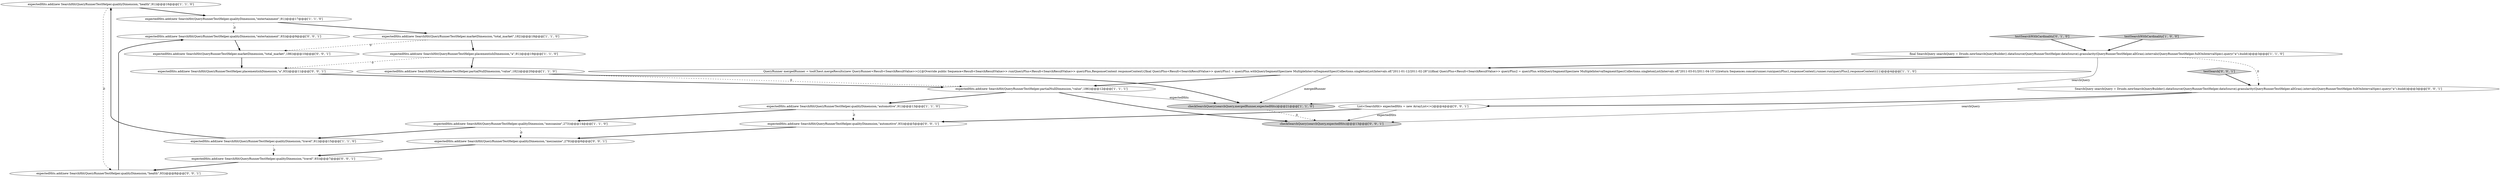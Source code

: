 digraph {
9 [style = filled, label = "expectedHits.add(new SearchHit(QueryRunnerTestHelper.qualityDimension,\"health\",91))@@@16@@@['1', '1', '0']", fillcolor = white, shape = ellipse image = "AAA0AAABBB1BBB"];
11 [style = filled, label = "expectedHits.add(new SearchHit(QueryRunnerTestHelper.placementishDimension,\"a\",91))@@@19@@@['1', '1', '0']", fillcolor = white, shape = ellipse image = "AAA0AAABBB1BBB"];
4 [style = filled, label = "QueryRunner mergedRunner = toolChest.mergeResults(new QueryRunner<Result<SearchResultValue>>(){@Override public Sequence<Result<SearchResultValue>> run(QueryPlus<Result<SearchResultValue>> queryPlus,ResponseContext responseContext){final QueryPlus<Result<SearchResultValue>> queryPlus1 = queryPlus.withQuerySegmentSpec(new MultipleIntervalSegmentSpec(Collections.singletonList(Intervals.of(\"2011-01-12/2011-02-28\"))))final QueryPlus<Result<SearchResultValue>> queryPlus2 = queryPlus.withQuerySegmentSpec(new MultipleIntervalSegmentSpec(Collections.singletonList(Intervals.of(\"2011-03-01/2011-04-15\"))))return Sequences.concat(runner.run(queryPlus1,responseContext),runner.run(queryPlus2,responseContext))}})@@@4@@@['1', '1', '0']", fillcolor = white, shape = ellipse image = "AAA0AAABBB1BBB"];
15 [style = filled, label = "expectedHits.add(new SearchHit(QueryRunnerTestHelper.qualityDimension,\"automotive\",93))@@@5@@@['0', '0', '1']", fillcolor = white, shape = ellipse image = "AAA0AAABBB3BBB"];
5 [style = filled, label = "expectedHits.add(new SearchHit(QueryRunnerTestHelper.partialNullDimension,\"value\",186))@@@12@@@['1', '1', '1']", fillcolor = white, shape = ellipse image = "AAA0AAABBB1BBB"];
21 [style = filled, label = "expectedHits.add(new SearchHit(QueryRunnerTestHelper.qualityDimension,\"mezzanine\",279))@@@6@@@['0', '0', '1']", fillcolor = white, shape = ellipse image = "AAA0AAABBB3BBB"];
8 [style = filled, label = "expectedHits.add(new SearchHit(QueryRunnerTestHelper.qualityDimension,\"travel\",91))@@@15@@@['1', '1', '0']", fillcolor = white, shape = ellipse image = "AAA0AAABBB1BBB"];
7 [style = filled, label = "final SearchQuery searchQuery = Druids.newSearchQueryBuilder().dataSource(QueryRunnerTestHelper.dataSource).granularity(QueryRunnerTestHelper.allGran).intervals(QueryRunnerTestHelper.fullOnIntervalSpec).query(\"a\").build()@@@3@@@['1', '1', '0']", fillcolor = white, shape = ellipse image = "AAA0AAABBB1BBB"];
13 [style = filled, label = "testSearchWithCardinality['0', '1', '0']", fillcolor = lightgray, shape = diamond image = "AAA0AAABBB2BBB"];
12 [style = filled, label = "checkSearchQuery(searchQuery,mergedRunner,expectedHits)@@@21@@@['1', '1', '0']", fillcolor = lightgray, shape = ellipse image = "AAA0AAABBB1BBB"];
19 [style = filled, label = "expectedHits.add(new SearchHit(QueryRunnerTestHelper.placementishDimension,\"a\",93))@@@11@@@['0', '0', '1']", fillcolor = white, shape = ellipse image = "AAA0AAABBB3BBB"];
6 [style = filled, label = "testSearchWithCardinality['1', '0', '0']", fillcolor = lightgray, shape = diamond image = "AAA0AAABBB1BBB"];
18 [style = filled, label = "checkSearchQuery(searchQuery,expectedHits)@@@13@@@['0', '0', '1']", fillcolor = lightgray, shape = ellipse image = "AAA0AAABBB3BBB"];
16 [style = filled, label = "expectedHits.add(new SearchHit(QueryRunnerTestHelper.qualityDimension,\"entertainment\",93))@@@9@@@['0', '0', '1']", fillcolor = white, shape = ellipse image = "AAA0AAABBB3BBB"];
23 [style = filled, label = "testSearch['0', '0', '1']", fillcolor = lightgray, shape = diamond image = "AAA0AAABBB3BBB"];
0 [style = filled, label = "expectedHits.add(new SearchHit(QueryRunnerTestHelper.marketDimension,\"total_market\",182))@@@18@@@['1', '1', '0']", fillcolor = white, shape = ellipse image = "AAA0AAABBB1BBB"];
1 [style = filled, label = "expectedHits.add(new SearchHit(QueryRunnerTestHelper.partialNullDimension,\"value\",182))@@@20@@@['1', '1', '0']", fillcolor = white, shape = ellipse image = "AAA0AAABBB1BBB"];
22 [style = filled, label = "expectedHits.add(new SearchHit(QueryRunnerTestHelper.qualityDimension,\"travel\",93))@@@7@@@['0', '0', '1']", fillcolor = white, shape = ellipse image = "AAA0AAABBB3BBB"];
3 [style = filled, label = "expectedHits.add(new SearchHit(QueryRunnerTestHelper.qualityDimension,\"automotive\",91))@@@13@@@['1', '1', '0']", fillcolor = white, shape = ellipse image = "AAA0AAABBB1BBB"];
10 [style = filled, label = "expectedHits.add(new SearchHit(QueryRunnerTestHelper.qualityDimension,\"entertainment\",91))@@@17@@@['1', '1', '0']", fillcolor = white, shape = ellipse image = "AAA0AAABBB1BBB"];
24 [style = filled, label = "expectedHits.add(new SearchHit(QueryRunnerTestHelper.marketDimension,\"total_market\",186))@@@10@@@['0', '0', '1']", fillcolor = white, shape = ellipse image = "AAA0AAABBB3BBB"];
14 [style = filled, label = "SearchQuery searchQuery = Druids.newSearchQueryBuilder().dataSource(QueryRunnerTestHelper.dataSource).granularity(QueryRunnerTestHelper.allGran).intervals(QueryRunnerTestHelper.fullOnIntervalSpec).query(\"a\").build()@@@3@@@['0', '0', '1']", fillcolor = white, shape = ellipse image = "AAA0AAABBB3BBB"];
17 [style = filled, label = "expectedHits.add(new SearchHit(QueryRunnerTestHelper.qualityDimension,\"health\",93))@@@8@@@['0', '0', '1']", fillcolor = white, shape = ellipse image = "AAA0AAABBB3BBB"];
20 [style = filled, label = "List<SearchHit> expectedHits = new ArrayList<>()@@@4@@@['0', '0', '1']", fillcolor = white, shape = ellipse image = "AAA0AAABBB3BBB"];
2 [style = filled, label = "expectedHits.add(new SearchHit(QueryRunnerTestHelper.qualityDimension,\"mezzanine\",273))@@@14@@@['1', '1', '0']", fillcolor = white, shape = ellipse image = "AAA0AAABBB1BBB"];
16->24 [style = bold, label=""];
13->7 [style = bold, label=""];
8->9 [style = bold, label=""];
7->12 [style = solid, label="searchQuery"];
21->22 [style = bold, label=""];
19->5 [style = bold, label=""];
3->2 [style = bold, label=""];
1->12 [style = bold, label=""];
4->5 [style = bold, label=""];
20->15 [style = bold, label=""];
9->17 [style = dashed, label="0"];
0->24 [style = dashed, label="0"];
11->1 [style = bold, label=""];
15->21 [style = bold, label=""];
22->17 [style = bold, label=""];
10->0 [style = bold, label=""];
0->11 [style = bold, label=""];
11->19 [style = dashed, label="0"];
2->8 [style = bold, label=""];
12->18 [style = dashed, label="0"];
5->12 [style = solid, label="expectedHits"];
10->16 [style = dashed, label="0"];
20->18 [style = solid, label="expectedHits"];
7->4 [style = bold, label=""];
14->18 [style = solid, label="searchQuery"];
3->15 [style = dashed, label="0"];
5->18 [style = bold, label=""];
23->14 [style = bold, label=""];
2->21 [style = dashed, label="0"];
24->19 [style = bold, label=""];
5->3 [style = bold, label=""];
7->14 [style = dashed, label="0"];
1->5 [style = dashed, label="0"];
6->7 [style = bold, label=""];
17->16 [style = bold, label=""];
4->12 [style = solid, label="mergedRunner"];
14->20 [style = bold, label=""];
8->22 [style = dashed, label="0"];
9->10 [style = bold, label=""];
}
